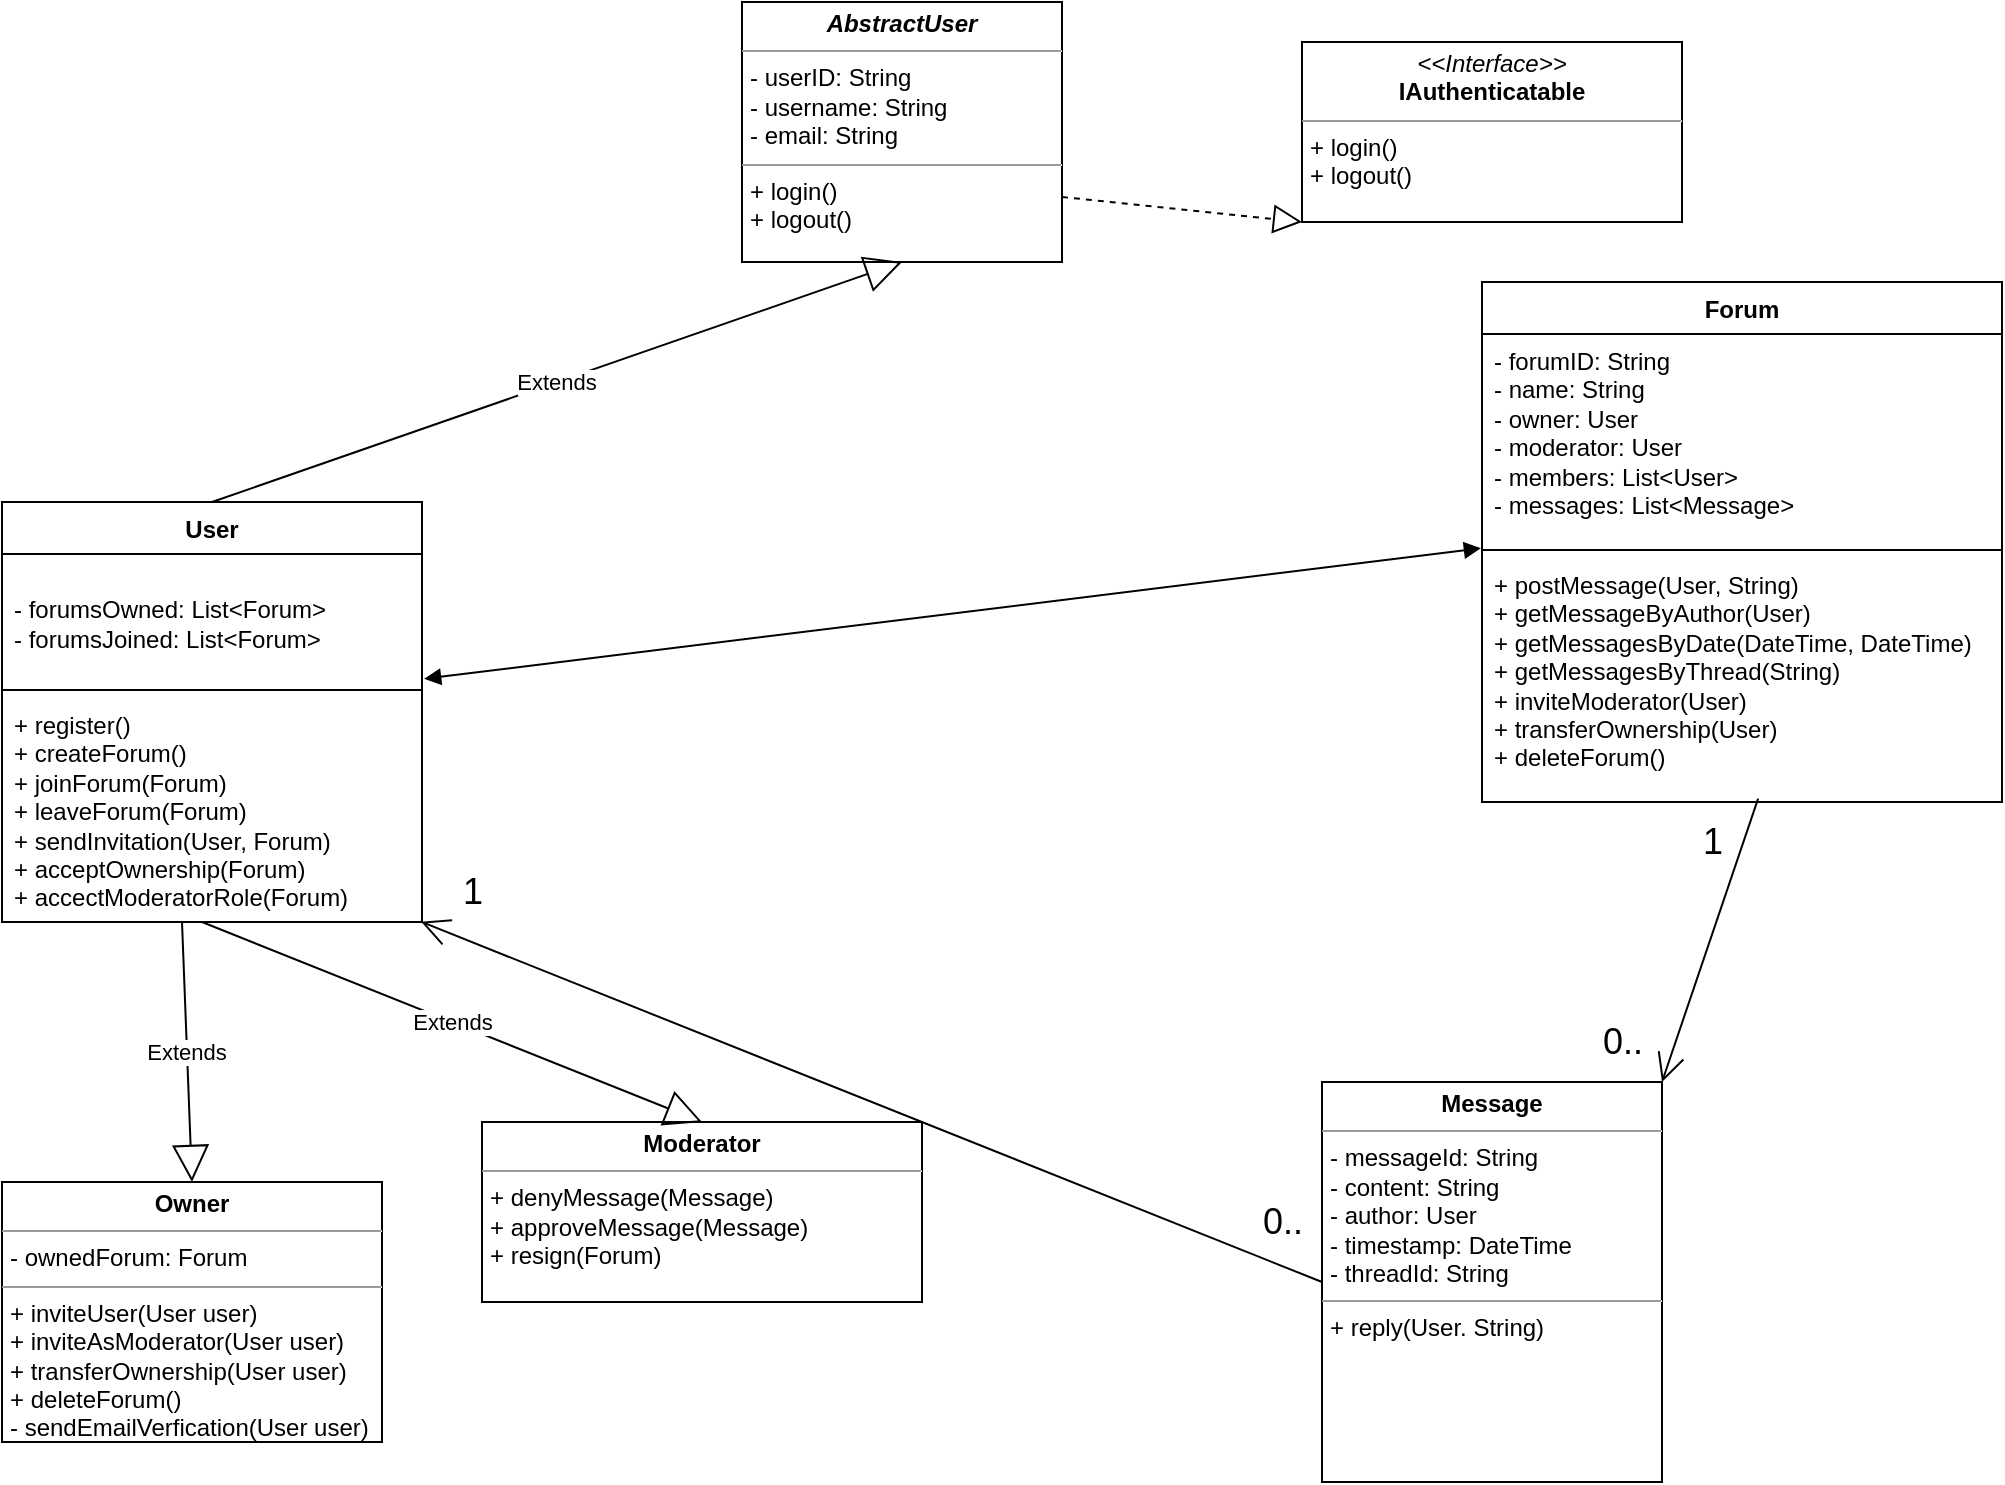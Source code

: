 <mxfile version="22.0.8" type="github">
  <diagram name="Page-1" id="e7e014a7-5840-1c2e-5031-d8a46d1fe8dd">
    <mxGraphModel dx="1297" dy="1240" grid="1" gridSize="10" guides="1" tooltips="1" connect="1" arrows="1" fold="1" page="1" pageScale="1" pageWidth="1169" pageHeight="826" background="none" math="0" shadow="0">
      <root>
        <mxCell id="0" />
        <mxCell id="1" parent="0" />
        <mxCell id="8g8TD1aiFG3RHrayoysZ-45" value="User" style="swimlane;fontStyle=1;align=center;verticalAlign=top;childLayout=stackLayout;horizontal=1;startSize=26;horizontalStack=0;resizeParent=1;resizeParentMax=0;resizeLast=0;collapsible=1;marginBottom=0;whiteSpace=wrap;html=1;" parent="1" vertex="1">
          <mxGeometry x="30" y="250" width="210" height="210" as="geometry">
            <mxRectangle x="110" y="201" width="70" height="30" as="alternateBounds" />
          </mxGeometry>
        </mxCell>
        <mxCell id="8g8TD1aiFG3RHrayoysZ-46" value="&lt;br&gt;- forumsOwned: List&amp;lt;Forum&amp;gt;&lt;br&gt;- forumsJoined: List&amp;lt;Forum&amp;gt;" style="text;strokeColor=none;fillColor=none;align=left;verticalAlign=top;spacingLeft=4;spacingRight=4;overflow=hidden;rotatable=0;points=[[0,0.5],[1,0.5]];portConstraint=eastwest;whiteSpace=wrap;html=1;" parent="8g8TD1aiFG3RHrayoysZ-45" vertex="1">
          <mxGeometry y="26" width="210" height="64" as="geometry" />
        </mxCell>
        <mxCell id="8g8TD1aiFG3RHrayoysZ-47" value="" style="line;strokeWidth=1;fillColor=none;align=left;verticalAlign=middle;spacingTop=-1;spacingLeft=3;spacingRight=3;rotatable=0;labelPosition=right;points=[];portConstraint=eastwest;strokeColor=inherit;" parent="8g8TD1aiFG3RHrayoysZ-45" vertex="1">
          <mxGeometry y="90" width="210" height="8" as="geometry" />
        </mxCell>
        <mxCell id="8g8TD1aiFG3RHrayoysZ-48" value="+ register()&lt;br&gt;+ createForum()&lt;br&gt;+ joinForum(Forum)&lt;br&gt;+ leaveForum(Forum)&lt;br&gt;+ sendInvitation(User, Forum)&lt;br&gt;+ acceptOwnership(Forum)&lt;br&gt;+ accectModeratorRole(Forum)" style="text;strokeColor=none;fillColor=none;align=left;verticalAlign=top;spacingLeft=4;spacingRight=4;overflow=hidden;rotatable=0;points=[[0,0.5],[1,0.5]];portConstraint=eastwest;whiteSpace=wrap;html=1;" parent="8g8TD1aiFG3RHrayoysZ-45" vertex="1">
          <mxGeometry y="98" width="210" height="112" as="geometry" />
        </mxCell>
        <mxCell id="bGQIHmSaB8s9rPA5f1N6-27" value="&lt;p style=&quot;margin:0px;margin-top:4px;text-align:center;&quot;&gt;&lt;b&gt;Message&lt;/b&gt;&lt;/p&gt;&lt;hr size=&quot;1&quot;&gt;&lt;p style=&quot;margin:0px;margin-left:4px;&quot;&gt;- messageId: String&lt;/p&gt;&lt;p style=&quot;margin:0px;margin-left:4px;&quot;&gt;- content: String&lt;/p&gt;&lt;p style=&quot;margin:0px;margin-left:4px;&quot;&gt;- author: User&lt;/p&gt;&lt;p style=&quot;margin:0px;margin-left:4px;&quot;&gt;- timestamp: DateTime&lt;/p&gt;&lt;p style=&quot;margin:0px;margin-left:4px;&quot;&gt;- threadId: String&lt;/p&gt;&lt;hr size=&quot;1&quot;&gt;&lt;p style=&quot;margin:0px;margin-left:4px;&quot;&gt;+ reply(User. String)&lt;/p&gt;" style="verticalAlign=top;align=left;overflow=fill;fontSize=12;fontFamily=Helvetica;html=1;whiteSpace=wrap;" vertex="1" parent="1">
          <mxGeometry x="690" y="540" width="170" height="200" as="geometry" />
        </mxCell>
        <mxCell id="bGQIHmSaB8s9rPA5f1N6-29" value="&lt;p style=&quot;margin:0px;margin-top:4px;text-align:center;&quot;&gt;&lt;b&gt;Moderator&lt;/b&gt;&lt;/p&gt;&lt;hr size=&quot;1&quot;&gt;&lt;p style=&quot;margin:0px;margin-left:4px;&quot;&gt;&lt;/p&gt;&lt;p style=&quot;margin:0px;margin-left:4px;&quot;&gt;+ denyMessage(Message)&lt;/p&gt;&lt;p style=&quot;margin:0px;margin-left:4px;&quot;&gt;+ approveMessage(Message)&lt;/p&gt;&lt;p style=&quot;margin:0px;margin-left:4px;&quot;&gt;+ resign(Forum)&lt;/p&gt;" style="verticalAlign=top;align=left;overflow=fill;fontSize=12;fontFamily=Helvetica;html=1;whiteSpace=wrap;" vertex="1" parent="1">
          <mxGeometry x="270" y="560" width="220" height="90" as="geometry" />
        </mxCell>
        <mxCell id="bGQIHmSaB8s9rPA5f1N6-31" value="" style="endArrow=block;dashed=1;endFill=0;endSize=12;html=1;rounded=0;exitX=1;exitY=0.75;exitDx=0;exitDy=0;entryX=0;entryY=1;entryDx=0;entryDy=0;" edge="1" parent="1" source="bGQIHmSaB8s9rPA5f1N6-48" target="bGQIHmSaB8s9rPA5f1N6-21">
          <mxGeometry width="160" relative="1" as="geometry">
            <mxPoint x="360" y="280" as="sourcePoint" />
            <mxPoint x="520" y="280" as="targetPoint" />
          </mxGeometry>
        </mxCell>
        <mxCell id="bGQIHmSaB8s9rPA5f1N6-36" value="" style="endArrow=block;startArrow=block;endFill=1;startFill=1;html=1;rounded=0;entryX=-0.002;entryY=-0.04;entryDx=0;entryDy=0;entryPerimeter=0;exitX=1.005;exitY=0.975;exitDx=0;exitDy=0;exitPerimeter=0;" edge="1" parent="1" source="8g8TD1aiFG3RHrayoysZ-46" target="bGQIHmSaB8s9rPA5f1N6-26">
          <mxGeometry width="160" relative="1" as="geometry">
            <mxPoint x="340" y="330" as="sourcePoint" />
            <mxPoint x="480" y="330" as="targetPoint" />
          </mxGeometry>
        </mxCell>
        <mxCell id="bGQIHmSaB8s9rPA5f1N6-41" value="&lt;p style=&quot;margin:0px;margin-top:4px;text-align:center;&quot;&gt;&lt;b&gt;Owner&lt;/b&gt;&lt;/p&gt;&lt;hr size=&quot;1&quot;&gt;&lt;p style=&quot;margin:0px;margin-left:4px;&quot;&gt;&lt;span style=&quot;background-color: initial;&quot;&gt;- ownedForum: Forum&lt;/span&gt;&lt;br&gt;&lt;/p&gt;&lt;hr size=&quot;1&quot;&gt;&lt;p style=&quot;margin:0px;margin-left:4px;&quot;&gt;+ inviteUser(User user)&lt;/p&gt;&lt;p style=&quot;margin:0px;margin-left:4px;&quot;&gt;+ inviteAsModerator(User user)&lt;/p&gt;&lt;p style=&quot;margin:0px;margin-left:4px;&quot;&gt;+ transferOwnership(User user)&lt;/p&gt;&lt;p style=&quot;margin:0px;margin-left:4px;&quot;&gt;+ deleteForum()&lt;/p&gt;&lt;p style=&quot;margin:0px;margin-left:4px;&quot;&gt;- sendEmailVerfication(User user)&lt;/p&gt;" style="verticalAlign=top;align=left;overflow=fill;fontSize=12;fontFamily=Helvetica;html=1;whiteSpace=wrap;" vertex="1" parent="1">
          <mxGeometry x="30" y="590" width="190" height="130" as="geometry" />
        </mxCell>
        <mxCell id="bGQIHmSaB8s9rPA5f1N6-48" value="&lt;p style=&quot;margin:0px;margin-top:4px;text-align:center;&quot;&gt;&lt;b&gt;&lt;i&gt;AbstractUser&lt;/i&gt;&lt;/b&gt;&lt;/p&gt;&lt;hr size=&quot;1&quot;&gt;&lt;p style=&quot;margin:0px;margin-left:4px;&quot;&gt;- userID: String&lt;/p&gt;&lt;p style=&quot;margin:0px;margin-left:4px;&quot;&gt;- username: String&lt;/p&gt;&lt;p style=&quot;margin:0px;margin-left:4px;&quot;&gt;- email: String&lt;/p&gt;&lt;hr size=&quot;1&quot;&gt;&lt;p style=&quot;margin:0px;margin-left:4px;&quot;&gt;+ login()&lt;/p&gt;&lt;p style=&quot;margin:0px;margin-left:4px;&quot;&gt;+ logout()&lt;/p&gt;" style="verticalAlign=top;align=left;overflow=fill;fontSize=12;fontFamily=Helvetica;html=1;whiteSpace=wrap;" vertex="1" parent="1">
          <mxGeometry x="400" width="160" height="130" as="geometry" />
        </mxCell>
        <mxCell id="bGQIHmSaB8s9rPA5f1N6-50" value="" style="endArrow=open;endFill=1;endSize=12;html=1;rounded=0;exitX=0.531;exitY=0.986;exitDx=0;exitDy=0;exitPerimeter=0;entryX=1;entryY=0;entryDx=0;entryDy=0;" edge="1" parent="1" source="bGQIHmSaB8s9rPA5f1N6-26" target="bGQIHmSaB8s9rPA5f1N6-27">
          <mxGeometry width="160" relative="1" as="geometry">
            <mxPoint x="390" y="420" as="sourcePoint" />
            <mxPoint x="550" y="420" as="targetPoint" />
          </mxGeometry>
        </mxCell>
        <mxCell id="bGQIHmSaB8s9rPA5f1N6-51" value="" style="endArrow=open;endFill=1;endSize=12;html=1;rounded=0;exitX=0;exitY=0.5;exitDx=0;exitDy=0;entryX=0.998;entryY=0.999;entryDx=0;entryDy=0;entryPerimeter=0;" edge="1" parent="1" source="bGQIHmSaB8s9rPA5f1N6-27" target="8g8TD1aiFG3RHrayoysZ-48">
          <mxGeometry width="160" relative="1" as="geometry">
            <mxPoint x="260" y="550" as="sourcePoint" />
            <mxPoint x="340" y="420" as="targetPoint" />
          </mxGeometry>
        </mxCell>
        <mxCell id="bGQIHmSaB8s9rPA5f1N6-52" value="Extends" style="endArrow=block;endSize=16;endFill=0;html=1;rounded=0;entryX=0.5;entryY=1;entryDx=0;entryDy=0;exitX=0.5;exitY=0;exitDx=0;exitDy=0;" edge="1" parent="1" source="8g8TD1aiFG3RHrayoysZ-45" target="bGQIHmSaB8s9rPA5f1N6-48">
          <mxGeometry width="160" relative="1" as="geometry">
            <mxPoint x="130" y="210" as="sourcePoint" />
            <mxPoint x="290" y="210" as="targetPoint" />
          </mxGeometry>
        </mxCell>
        <mxCell id="bGQIHmSaB8s9rPA5f1N6-21" value="&lt;p style=&quot;margin:0px;margin-top:4px;text-align:center;&quot;&gt;&lt;i&gt;&amp;lt;&amp;lt;Interface&amp;gt;&amp;gt;&lt;/i&gt;&lt;br&gt;&lt;b&gt;IAuthenticatable&lt;/b&gt;&lt;/p&gt;&lt;hr size=&quot;1&quot;&gt;&lt;p style=&quot;margin:0px;margin-left:4px;&quot;&gt;+ login()&lt;/p&gt;&lt;p style=&quot;margin:0px;margin-left:4px;&quot;&gt;+ logout()&lt;/p&gt;" style="verticalAlign=top;align=left;overflow=fill;fontSize=12;fontFamily=Helvetica;html=1;whiteSpace=wrap;" vertex="1" parent="1">
          <mxGeometry x="680" y="20" width="190" height="90" as="geometry" />
        </mxCell>
        <mxCell id="bGQIHmSaB8s9rPA5f1N6-23" value="Forum" style="swimlane;fontStyle=1;align=center;verticalAlign=top;childLayout=stackLayout;horizontal=1;startSize=26;horizontalStack=0;resizeParent=1;resizeParentMax=0;resizeLast=0;collapsible=1;marginBottom=0;whiteSpace=wrap;html=1;" vertex="1" parent="1">
          <mxGeometry x="770" y="140" width="260" height="260" as="geometry" />
        </mxCell>
        <mxCell id="bGQIHmSaB8s9rPA5f1N6-24" value="- forumID: String&lt;br&gt;- name: String&lt;br&gt;- owner: User&lt;br&gt;- moderator: User&lt;br&gt;- members: List&amp;lt;User&amp;gt;&lt;br&gt;- messages: List&amp;lt;Message&amp;gt;" style="text;strokeColor=none;fillColor=none;align=left;verticalAlign=top;spacingLeft=4;spacingRight=4;overflow=hidden;rotatable=0;points=[[0,0.5],[1,0.5]];portConstraint=eastwest;whiteSpace=wrap;html=1;" vertex="1" parent="bGQIHmSaB8s9rPA5f1N6-23">
          <mxGeometry y="26" width="260" height="104" as="geometry" />
        </mxCell>
        <mxCell id="bGQIHmSaB8s9rPA5f1N6-25" value="" style="line;strokeWidth=1;fillColor=none;align=left;verticalAlign=middle;spacingTop=-1;spacingLeft=3;spacingRight=3;rotatable=0;labelPosition=right;points=[];portConstraint=eastwest;strokeColor=inherit;" vertex="1" parent="bGQIHmSaB8s9rPA5f1N6-23">
          <mxGeometry y="130" width="260" height="8" as="geometry" />
        </mxCell>
        <mxCell id="bGQIHmSaB8s9rPA5f1N6-26" value="+ postMessage(User, String)&lt;br&gt;+ getMessageByAuthor(User)&lt;br&gt;+ getMessagesByDate(DateTime, DateTime)&lt;br&gt;+ getMessagesByThread(String)&lt;br&gt;+ inviteModerator(User)&lt;br&gt;+ transferOwnership(User)&lt;br&gt;+ deleteForum()" style="text;strokeColor=none;fillColor=none;align=left;verticalAlign=top;spacingLeft=4;spacingRight=4;overflow=hidden;rotatable=0;points=[[0,0.5],[1,0.5]];portConstraint=eastwest;whiteSpace=wrap;html=1;" vertex="1" parent="bGQIHmSaB8s9rPA5f1N6-23">
          <mxGeometry y="138" width="260" height="122" as="geometry" />
        </mxCell>
        <mxCell id="bGQIHmSaB8s9rPA5f1N6-55" value="Extends" style="endArrow=block;endSize=16;endFill=0;html=1;rounded=0;entryX=0.5;entryY=0;entryDx=0;entryDy=0;" edge="1" parent="1" target="bGQIHmSaB8s9rPA5f1N6-41">
          <mxGeometry width="160" relative="1" as="geometry">
            <mxPoint x="120" y="460" as="sourcePoint" />
            <mxPoint x="180" y="540" as="targetPoint" />
          </mxGeometry>
        </mxCell>
        <mxCell id="bGQIHmSaB8s9rPA5f1N6-56" value="Extends" style="endArrow=block;endSize=16;endFill=0;html=1;rounded=0;entryX=0.5;entryY=0;entryDx=0;entryDy=0;" edge="1" parent="1" target="bGQIHmSaB8s9rPA5f1N6-29">
          <mxGeometry width="160" relative="1" as="geometry">
            <mxPoint x="130" y="460" as="sourcePoint" />
            <mxPoint x="750" y="280" as="targetPoint" />
          </mxGeometry>
        </mxCell>
        <mxCell id="bGQIHmSaB8s9rPA5f1N6-57" value="&lt;font style=&quot;font-size: 18px;&quot;&gt;1&lt;/font&gt;" style="text;html=1;align=center;verticalAlign=middle;resizable=0;points=[];autosize=1;strokeColor=none;fillColor=none;" vertex="1" parent="1">
          <mxGeometry x="250" y="425" width="30" height="40" as="geometry" />
        </mxCell>
        <mxCell id="bGQIHmSaB8s9rPA5f1N6-58" value="&lt;font style=&quot;font-size: 18px;&quot;&gt;0..&lt;/font&gt;" style="text;html=1;align=center;verticalAlign=middle;resizable=0;points=[];autosize=1;strokeColor=none;fillColor=none;" vertex="1" parent="1">
          <mxGeometry x="650" y="590" width="40" height="40" as="geometry" />
        </mxCell>
        <mxCell id="bGQIHmSaB8s9rPA5f1N6-60" value="&lt;font style=&quot;font-size: 18px;&quot;&gt;1&lt;/font&gt;" style="text;html=1;align=center;verticalAlign=middle;resizable=0;points=[];autosize=1;strokeColor=none;fillColor=none;" vertex="1" parent="1">
          <mxGeometry x="870" y="400" width="30" height="40" as="geometry" />
        </mxCell>
        <mxCell id="bGQIHmSaB8s9rPA5f1N6-61" value="&lt;font style=&quot;font-size: 18px;&quot;&gt;0..&lt;/font&gt;" style="text;html=1;align=center;verticalAlign=middle;resizable=0;points=[];autosize=1;strokeColor=none;fillColor=none;" vertex="1" parent="1">
          <mxGeometry x="820" y="500" width="40" height="40" as="geometry" />
        </mxCell>
      </root>
    </mxGraphModel>
  </diagram>
</mxfile>
